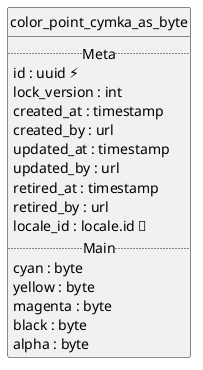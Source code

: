 @startuml uml
skinparam monochrome true
skinparam linetype ortho
hide circle

entity color_point_cymka_as_byte {
  .. Meta ..
  id : uuid ⚡
  lock_version : int
  created_at : timestamp
  created_by : url
  updated_at : timestamp
  updated_by : url
  retired_at : timestamp
  retired_by : url
  locale_id : locale.id 🔑
  .. Main ..
  cyan : byte
  yellow : byte
  magenta : byte
  black : byte
  alpha : byte
}

@enduml
